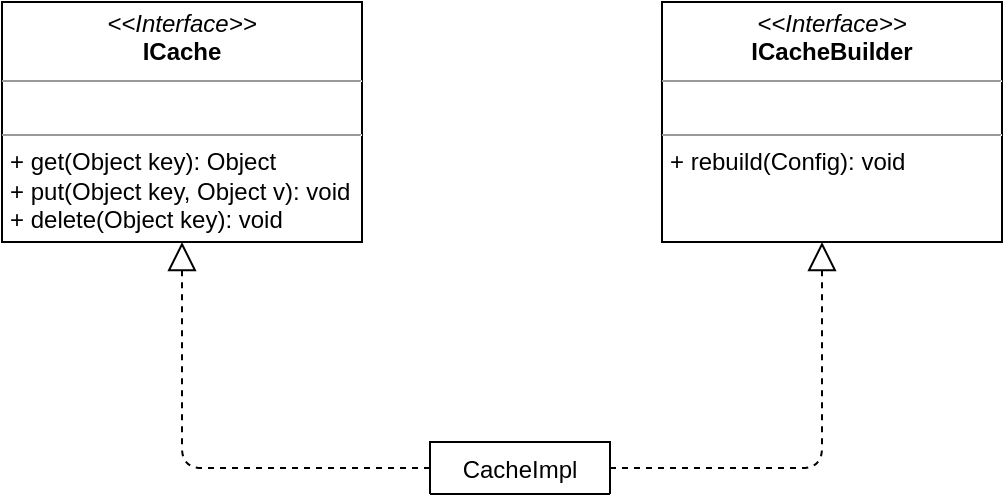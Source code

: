 <mxfile version="14.1.6" type="github">
  <diagram id="oPD-6FvQQI0P6pYu6_KP" name="Page-1">
    <mxGraphModel dx="965" dy="535" grid="1" gridSize="10" guides="1" tooltips="1" connect="1" arrows="1" fold="1" page="1" pageScale="1" pageWidth="827" pageHeight="1169" math="0" shadow="0">
      <root>
        <mxCell id="0" />
        <mxCell id="1" parent="0" />
        <mxCell id="SqU9hEq8YqrEMvsOZeFR-1" value="&lt;p style=&quot;margin: 0px ; margin-top: 4px ; text-align: center&quot;&gt;&lt;i&gt;&amp;lt;&amp;lt;Interface&amp;gt;&amp;gt;&lt;/i&gt;&lt;br&gt;&lt;b&gt;ICacheBuilder&lt;/b&gt;&lt;/p&gt;&lt;hr size=&quot;1&quot;&gt;&lt;p style=&quot;margin: 0px ; margin-left: 4px&quot;&gt;&lt;br&gt;&lt;/p&gt;&lt;hr size=&quot;1&quot;&gt;&lt;p style=&quot;margin: 0px ; margin-left: 4px&quot;&gt;+ rebuild(Config): void&lt;br&gt;&lt;/p&gt;" style="verticalAlign=top;align=left;overflow=fill;fontSize=12;fontFamily=Helvetica;html=1;" vertex="1" parent="1">
          <mxGeometry x="440" y="120" width="170" height="120" as="geometry" />
        </mxCell>
        <mxCell id="SqU9hEq8YqrEMvsOZeFR-2" value="&lt;p style=&quot;margin: 0px ; margin-top: 4px ; text-align: center&quot;&gt;&lt;i&gt;&amp;lt;&amp;lt;Interface&amp;gt;&amp;gt;&lt;/i&gt;&lt;br&gt;&lt;b&gt;ICache&lt;/b&gt;&lt;/p&gt;&lt;hr size=&quot;1&quot;&gt;&lt;p style=&quot;margin: 0px ; margin-left: 4px&quot;&gt;&lt;br&gt;&lt;/p&gt;&lt;hr size=&quot;1&quot;&gt;&lt;p style=&quot;margin: 0px ; margin-left: 4px&quot;&gt;+ get(Object key): Object&lt;br&gt;&lt;/p&gt;&lt;p style=&quot;margin: 0px ; margin-left: 4px&quot;&gt;+ put(Object key, Object v): void&lt;br&gt;&lt;/p&gt;&lt;p style=&quot;margin: 0px ; margin-left: 4px&quot;&gt;+ delete(Object key): void&lt;br&gt;&lt;/p&gt;" style="verticalAlign=top;align=left;overflow=fill;fontSize=12;fontFamily=Helvetica;html=1;" vertex="1" parent="1">
          <mxGeometry x="110" y="120" width="180" height="120" as="geometry" />
        </mxCell>
        <mxCell id="SqU9hEq8YqrEMvsOZeFR-4" value="CacheImpl" style="swimlane;fontStyle=0;childLayout=stackLayout;horizontal=1;startSize=26;fillColor=none;horizontalStack=0;resizeParent=1;resizeParentMax=0;resizeLast=0;collapsible=1;marginBottom=0;" vertex="1" collapsed="1" parent="1">
          <mxGeometry x="324" y="340" width="90" height="26" as="geometry">
            <mxRectangle x="300" y="330" width="140" height="52" as="alternateBounds" />
          </mxGeometry>
        </mxCell>
        <mxCell id="SqU9hEq8YqrEMvsOZeFR-8" value="" style="endArrow=block;dashed=1;endFill=0;endSize=12;html=1;exitX=0;exitY=0.5;exitDx=0;exitDy=0;entryX=0.5;entryY=1;entryDx=0;entryDy=0;" edge="1" parent="1" source="SqU9hEq8YqrEMvsOZeFR-4" target="SqU9hEq8YqrEMvsOZeFR-2">
          <mxGeometry width="160" relative="1" as="geometry">
            <mxPoint x="330" y="280" as="sourcePoint" />
            <mxPoint x="490" y="280" as="targetPoint" />
            <Array as="points">
              <mxPoint x="200" y="353" />
            </Array>
          </mxGeometry>
        </mxCell>
        <mxCell id="SqU9hEq8YqrEMvsOZeFR-9" value="" style="endArrow=block;dashed=1;endFill=0;endSize=12;html=1;exitX=1;exitY=0.5;exitDx=0;exitDy=0;entryX=0.5;entryY=1;entryDx=0;entryDy=0;" edge="1" parent="1" source="SqU9hEq8YqrEMvsOZeFR-4">
          <mxGeometry width="160" relative="1" as="geometry">
            <mxPoint x="644" y="353" as="sourcePoint" />
            <mxPoint x="520" y="240" as="targetPoint" />
            <Array as="points">
              <mxPoint x="520" y="353" />
            </Array>
          </mxGeometry>
        </mxCell>
      </root>
    </mxGraphModel>
  </diagram>
</mxfile>
